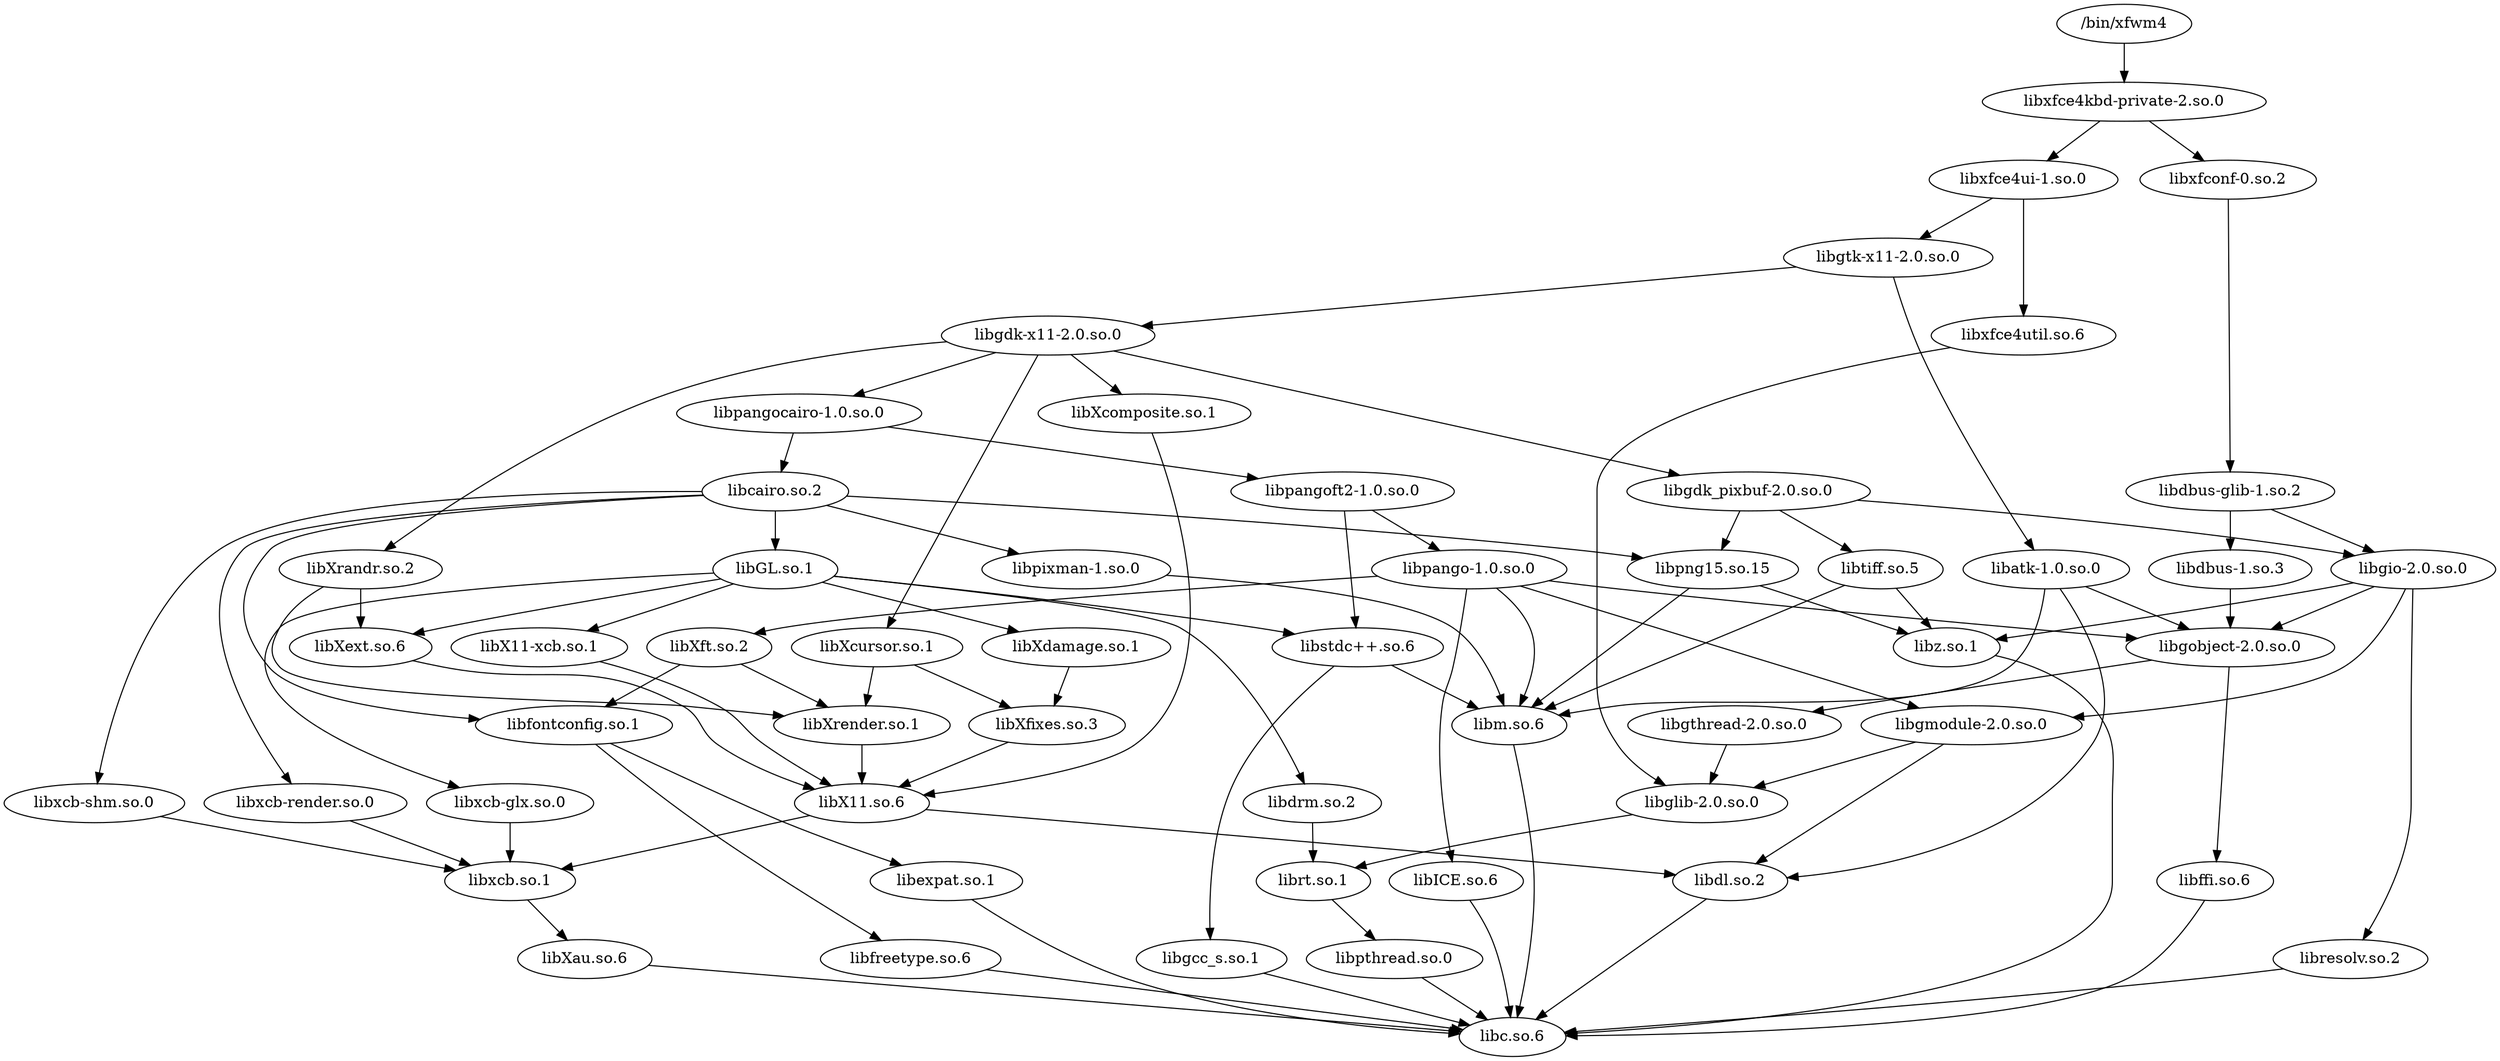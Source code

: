 digraph G {
	graph [layout=dot];
	_bin_xfwm4	 [label="/bin/xfwm4"];
	libxfce4kbd_private_2_so_0	 [label="libxfce4kbd-private-2.so.0"];
	_bin_xfwm4 -> libxfce4kbd_private_2_so_0;
	libxfce4ui_1_so_0	 [label="libxfce4ui-1.so.0"];
	libxfce4kbd_private_2_so_0 -> libxfce4ui_1_so_0;
	libxfconf_0_so_2	 [label="libxfconf-0.so.2"];
	libxfce4kbd_private_2_so_0 -> libxfconf_0_so_2;
	libdbus_glib_1_so_2	 [label="libdbus-glib-1.so.2"];
	libxfconf_0_so_2 -> libdbus_glib_1_so_2;
	libgtk_x11_2_0_so_0	 [label="libgtk-x11-2.0.so.0"];
	libxfce4ui_1_so_0 -> libgtk_x11_2_0_so_0;
	libxfce4util_so_6	 [label="libxfce4util.so.6"];
	libxfce4ui_1_so_0 -> libxfce4util_so_6;
	libdbus_1_so_3	 [label="libdbus-1.so.3"];
	libdbus_glib_1_so_2 -> libdbus_1_so_3;
	libgio_2_0_so_0	 [label="libgio-2.0.so.0"];
	libdbus_glib_1_so_2 -> libgio_2_0_so_0;
	libgobject_2_0_so_0	 [label="libgobject-2.0.so.0"];
	libdbus_1_so_3 -> libgobject_2_0_so_0;
	libgdk_x11_2_0_so_0	 [label="libgdk-x11-2.0.so.0"];
	libgtk_x11_2_0_so_0 -> libgdk_x11_2_0_so_0;
	libatk_1_0_so_0	 [label="libatk-1.0.so.0"];
	libgtk_x11_2_0_so_0 -> libatk_1_0_so_0;
	libglib_2_0_so_0	 [label="libglib-2.0.so.0"];
	libxfce4util_so_6 -> libglib_2_0_so_0;
	libpangocairo_1_0_so_0	 [label="libpangocairo-1.0.so.0"];
	libgdk_x11_2_0_so_0 -> libpangocairo_1_0_so_0;
	libXrandr_so_2	 [label="libXrandr.so.2"];
	libgdk_x11_2_0_so_0 -> libXrandr_so_2;
	libXcursor_so_1	 [label="libXcursor.so.1"];
	libgdk_x11_2_0_so_0 -> libXcursor_so_1;
	libXcomposite_so_1	 [label="libXcomposite.so.1"];
	libgdk_x11_2_0_so_0 -> libXcomposite_so_1;
	libgdk_pixbuf_2_0_so_0	 [label="libgdk_pixbuf-2.0.so.0"];
	libgdk_x11_2_0_so_0 -> libgdk_pixbuf_2_0_so_0;
	libdl_so_2	 [label="libdl.so.2"];
	libatk_1_0_so_0 -> libdl_so_2;
	libm_so_6	 [label="libm.so.6"];
	libatk_1_0_so_0 -> libm_so_6;
	libatk_1_0_so_0 -> libgobject_2_0_so_0;
	libcairo_so_2	 [label="libcairo.so.2"];
	libpangocairo_1_0_so_0 -> libcairo_so_2;
	libpangoft2_1_0_so_0	 [label="libpangoft2-1.0.so.0"];
	libpangocairo_1_0_so_0 -> libpangoft2_1_0_so_0;
	libstdc___so_6	 [label="libstdc++.so.6"];
	libpangoft2_1_0_so_0 -> libstdc___so_6;
	libpango_1_0_so_0	 [label="libpango-1.0.so.0"];
	libpangoft2_1_0_so_0 -> libpango_1_0_so_0;
	libstdc___so_6 -> libm_so_6;
	libgcc_s_so_1	 [label="libgcc_s.so.1"];
	libstdc___so_6 -> libgcc_s_so_1;
	libtiff_so_5	 [label="libtiff.so.5"];
	libgdk_pixbuf_2_0_so_0 -> libtiff_so_5;
	libgdk_pixbuf_2_0_so_0 -> libgio_2_0_so_0;
	libpng15_so_15	 [label="libpng15.so.15"];
	libgdk_pixbuf_2_0_so_0 -> libpng15_so_15;
	libz_so_1	 [label="libz.so.1"];
	libtiff_so_5 -> libz_so_1;
	libtiff_so_5 -> libm_so_6;
	libgio_2_0_so_0 -> libgobject_2_0_so_0;
	libgmodule_2_0_so_0	 [label="libgmodule-2.0.so.0"];
	libgio_2_0_so_0 -> libgmodule_2_0_so_0;
	libgio_2_0_so_0 -> libz_so_1;
	libresolv_so_2	 [label="libresolv.so.2"];
	libgio_2_0_so_0 -> libresolv_so_2;
	libc_so_6	 [label="libc.so.6"];
	libresolv_so_2 -> libc_so_6;
	libpixman_1_so_0	 [label="libpixman-1.so.0"];
	libcairo_so_2 -> libpixman_1_so_0;
	libfontconfig_so_1	 [label="libfontconfig.so.1"];
	libcairo_so_2 -> libfontconfig_so_1;
	libcairo_so_2 -> libpng15_so_15;
	libxcb_shm_so_0	 [label="libxcb-shm.so.0"];
	libcairo_so_2 -> libxcb_shm_so_0;
	libxcb_render_so_0	 [label="libxcb-render.so.0"];
	libcairo_so_2 -> libxcb_render_so_0;
	libGL_so_1	 [label="libGL.so.1"];
	libcairo_so_2 -> libGL_so_1;
	libpixman_1_so_0 -> libm_so_6;
	libpng15_so_15 -> libz_so_1;
	libpng15_so_15 -> libm_so_6;
	libxcb_so_1	 [label="libxcb.so.1"];
	libxcb_shm_so_0 -> libxcb_so_1;
	libxcb_render_so_0 -> libxcb_so_1;
	libXext_so_6	 [label="libXext.so.6"];
	libX11_so_6	 [label="libX11.so.6"];
	libXext_so_6 -> libX11_so_6;
	libz_so_1 -> libc_so_6;
	libpango_1_0_so_0 -> libm_so_6;
	libICE_so_6	 [label="libICE.so.6"];
	libpango_1_0_so_0 -> libICE_so_6;
	libXft_so_2	 [label="libXft.so.2"];
	libpango_1_0_so_0 -> libXft_so_2;
	libpango_1_0_so_0 -> libgmodule_2_0_so_0;
	libpango_1_0_so_0 -> libgobject_2_0_so_0;
	libm_so_6 -> libc_so_6;
	libgmodule_2_0_so_0 -> libdl_so_2;
	libgmodule_2_0_so_0 -> libglib_2_0_so_0;
	libfreetype_so_6	 [label="libfreetype.so.6"];
	libfontconfig_so_1 -> libfreetype_so_6;
	libexpat_so_1	 [label="libexpat.so.1"];
	libfontconfig_so_1 -> libexpat_so_1;
	libfreetype_so_6 -> libc_so_6;
	libexpat_so_1 -> libc_so_6;
	libgthread_2_0_so_0	 [label="libgthread-2.0.so.0"];
	libgobject_2_0_so_0 -> libgthread_2_0_so_0;
	libffi_so_6	 [label="libffi.so.6"];
	libgobject_2_0_so_0 -> libffi_so_6;
	libgthread_2_0_so_0 -> libglib_2_0_so_0;
	libffi_so_6 -> libc_so_6;
	librt_so_1	 [label="librt.so.1"];
	libglib_2_0_so_0 -> librt_so_1;
	libpthread_so_0	 [label="libpthread.so.0"];
	libpthread_so_0 -> libc_so_6;
	librt_so_1 -> libpthread_so_0;
	libXrender_so_1	 [label="libXrender.so.1"];
	libXrender_so_1 -> libX11_so_6;
	libX11_so_6 -> libxcb_so_1;
	libX11_so_6 -> libdl_so_2;
	libXau_so_6	 [label="libXau.so.6"];
	libxcb_so_1 -> libXau_so_6;
	libXau_so_6 -> libc_so_6;
	libdl_so_2 -> libc_so_6;
	libxcb_glx_so_0	 [label="libxcb-glx.so.0"];
	libxcb_glx_so_0 -> libxcb_so_1;
	libXrandr_so_2 -> libXext_so_6;
	libXrandr_so_2 -> libXrender_so_1;
	libXcursor_so_1 -> libXrender_so_1;
	libXfixes_so_3	 [label="libXfixes.so.3"];
	libXcursor_so_1 -> libXfixes_so_3;
	libXcomposite_so_1 -> libX11_so_6;
	libXdamage_so_1	 [label="libXdamage.so.1"];
	libXdamage_so_1 -> libXfixes_so_3;
	libdrm_so_2	 [label="libdrm.so.2"];
	libdrm_so_2 -> librt_so_1;
	libXfixes_so_3 -> libX11_so_6;
	libX11_xcb_so_1	 [label="libX11-xcb.so.1"];
	libX11_xcb_so_1 -> libX11_so_6;
	libGL_so_1 -> libXext_so_6;
	libGL_so_1 -> libXdamage_so_1;
	libGL_so_1 -> libX11_xcb_so_1;
	libGL_so_1 -> libxcb_glx_so_0;
	libGL_so_1 -> libdrm_so_2;
	libGL_so_1 -> libstdc___so_6;
	libICE_so_6 -> libc_so_6;
	libXft_so_2 -> libfontconfig_so_1;
	libXft_so_2 -> libXrender_so_1;
	libgcc_s_so_1 -> libc_so_6;
}
